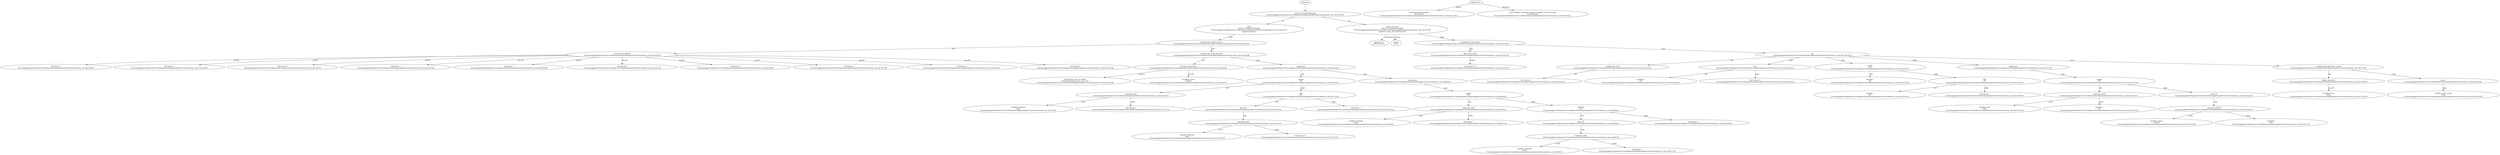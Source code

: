 strict digraph "/Users/yangpan/workspace/rust-workspace/ola-lang/examples/source/array/array_sort.ola" {
	contract [label="contract ArraySortExample\n/Users/yangpan/workspace/rust-workspace/ola-lang/examples/source/array/array_sort.ola:2:1-20:2"]
	main [label="main\ncontract: ArraySortExample\n/Users/yangpan/workspace/rust-workspace/ola-lang/examples/source/array/array_sort.ola:4:5-14\nsignature main()"]
	var_decl [label="variable decl u32[10] source\n/Users/yangpan/workspace/rust-workspace/ola-lang/examples/source/array/array_sort.ola:5:8-55"]
	array_literal [label="array literal: u32[10]\n/Users/yangpan/workspace/rust-workspace/ola-lang/examples/source/array/array_sort.ola:5:25-55"]
	number_literal [label="u32 literal: 3\n/Users/yangpan/workspace/rust-workspace/ola-lang/examples/source/array/array_sort.ola:5:26-27"]
	number_literal_6 [label="u32 literal: 4\n/Users/yangpan/workspace/rust-workspace/ola-lang/examples/source/array/array_sort.ola:5:29-30"]
	number_literal_7 [label="u32 literal: 5\n/Users/yangpan/workspace/rust-workspace/ola-lang/examples/source/array/array_sort.ola:5:32-33"]
	number_literal_8 [label="u32 literal: 1\n/Users/yangpan/workspace/rust-workspace/ola-lang/examples/source/array/array_sort.ola:5:35-36"]
	number_literal_9 [label="u32 literal: 7\n/Users/yangpan/workspace/rust-workspace/ola-lang/examples/source/array/array_sort.ola:5:38-39"]
	number_literal_10 [label="u32 literal: 9\n/Users/yangpan/workspace/rust-workspace/ola-lang/examples/source/array/array_sort.ola:5:41-42"]
	number_literal_11 [label="u32 literal: 0\n/Users/yangpan/workspace/rust-workspace/ola-lang/examples/source/array/array_sort.ola:5:44-45"]
	number_literal_12 [label="u32 literal: 2\n/Users/yangpan/workspace/rust-workspace/ola-lang/examples/source/array/array_sort.ola:5:47-48"]
	number_literal_13 [label="u32 literal: 8\n/Users/yangpan/workspace/rust-workspace/ola-lang/examples/source/array/array_sort.ola:5:50-51"]
	number_literal_14 [label="u32 literal: 6\n/Users/yangpan/workspace/rust-workspace/ola-lang/examples/source/array/array_sort.ola:5:53-54"]
	var_decl_15 [label="variable decl u32[] returned\n/Users/yangpan/workspace/rust-workspace/ola-lang/examples/source/array/array_sort.ola:6:8-48"]
	call_internal_function [label="call internal function\n/Users/yangpan/workspace/rust-workspace/ola-lang/examples/source/array/array_sort.ola:6:25-48"]
	internal_function [label="fn(u32[10])  returns (u32[])\nArraySortExample.array_sort_test\n/Users/yangpan/workspace/rust-workspace/ola-lang/examples/source/array/array_sort.ola:6:25-48"]
	variable [label="variable: source\nu32[10]\n/Users/yangpan/workspace/rust-workspace/ola-lang/examples/source/array/array_sort.ola:6:41-47"]
	expr [label="expression\n/Users/yangpan/workspace/rust-workspace/ola-lang/examples/source/array/array_sort.ola:7:8-24"]
	assign [label="assign\nu32\n/Users/yangpan/workspace/rust-workspace/ola-lang/examples/source/array/array_sort.ola:7:8-24"]
	subscript [label="subscript u32[]\n/Users/yangpan/workspace/rust-workspace/ola-lang/examples/source/array/array_sort.ola:7:8-19"]
	variable_22 [label="variable: returned\nu32[]\n/Users/yangpan/workspace/rust-workspace/ola-lang/examples/source/array/array_sort.ola:7:8-16"]
	number_literal_23 [label="u32 literal: 0\n/Users/yangpan/workspace/rust-workspace/ola-lang/examples/source/array/array_sort.ola:7:17-18"]
	add [label="add\nu32\n/Users/yangpan/workspace/rust-workspace/ola-lang/examples/source/array/array_sort.ola:7:8-24"]
	load [label="load u32\n/Users/yangpan/workspace/rust-workspace/ola-lang/examples/source/array/array_sort.ola:7:8-24"]
	subscript_26 [label="subscript u32[]\n/Users/yangpan/workspace/rust-workspace/ola-lang/examples/source/array/array_sort.ola:7:8-19"]
	variable_27 [label="variable: returned\nu32[]\n/Users/yangpan/workspace/rust-workspace/ola-lang/examples/source/array/array_sort.ola:7:8-16"]
	number_literal_28 [label="u32 literal: 0\n/Users/yangpan/workspace/rust-workspace/ola-lang/examples/source/array/array_sort.ola:7:17-18"]
	number_literal_29 [label="u32 literal: 1\n/Users/yangpan/workspace/rust-workspace/ola-lang/examples/source/array/array_sort.ola:7:23-24"]
	expr_30 [label="expression\n/Users/yangpan/workspace/rust-workspace/ola-lang/examples/source/array/array_sort.ola:8:8-24"]
	assign_31 [label="assign\nu32\n/Users/yangpan/workspace/rust-workspace/ola-lang/examples/source/array/array_sort.ola:8:8-24"]
	subscript_32 [label="subscript u32[]\n/Users/yangpan/workspace/rust-workspace/ola-lang/examples/source/array/array_sort.ola:8:8-19"]
	variable_33 [label="variable: returned\nu32[]\n/Users/yangpan/workspace/rust-workspace/ola-lang/examples/source/array/array_sort.ola:8:8-16"]
	number_literal_34 [label="u32 literal: 1\n/Users/yangpan/workspace/rust-workspace/ola-lang/examples/source/array/array_sort.ola:8:17-18"]
	subtract [label="subtract\nu32\n/Users/yangpan/workspace/rust-workspace/ola-lang/examples/source/array/array_sort.ola:8:8-24"]
	load_36 [label="load u32\n/Users/yangpan/workspace/rust-workspace/ola-lang/examples/source/array/array_sort.ola:8:8-24"]
	subscript_37 [label="subscript u32[]\n/Users/yangpan/workspace/rust-workspace/ola-lang/examples/source/array/array_sort.ola:8:8-19"]
	variable_38 [label="variable: returned\nu32[]\n/Users/yangpan/workspace/rust-workspace/ola-lang/examples/source/array/array_sort.ola:8:8-16"]
	number_literal_39 [label="u32 literal: 1\n/Users/yangpan/workspace/rust-workspace/ola-lang/examples/source/array/array_sort.ola:8:17-18"]
	number_literal_40 [label="u32 literal: 1\n/Users/yangpan/workspace/rust-workspace/ola-lang/examples/source/array/array_sort.ola:8:23-24"]
	array_sort_test [label="array_sort_test\ncontract: ArraySortExample\n/Users/yangpan/workspace/rust-workspace/ola-lang/examples/source/array/array_sort.ola:12:5-50\nsignature array_sort_test(u32[10])"]
	parameters [label="parameters\nu32[10] source"]
	returns [label="returns\nu32[] "]
	var_decl_44 [label="variable decl u32[] array\n/Users/yangpan/workspace/rust-workspace/ola-lang/examples/source/array/array_sort.ola:13:9-36"]
	alloc_array [label="alloc array u32[]\n/Users/yangpan/workspace/rust-workspace/ola-lang/examples/source/array/array_sort.ola:13:23-36"]
	number_literal_46 [label="u32 literal: 10\n/Users/yangpan/workspace/rust-workspace/ola-lang/examples/source/array/array_sort.ola:13:33-35"]
	for [label="for\n/Users/yangpan/workspace/rust-workspace/ola-lang/examples/source/array/array_sort.ola:14:9-16:10"]
	var_decl_48 [label="variable decl u32 i\n/Users/yangpan/workspace/rust-workspace/ola-lang/examples/source/array/array_sort.ola:14:14-23"]
	number_literal_49 [label="u32 literal: 0\n/Users/yangpan/workspace/rust-workspace/ola-lang/examples/source/array/array_sort.ola:14:22-23"]
	less [label="less\n/Users/yangpan/workspace/rust-workspace/ola-lang/examples/source/array/array_sort.ola:14:25-31"]
	variable_51 [label="variable: i\nu32\n/Users/yangpan/workspace/rust-workspace/ola-lang/examples/source/array/array_sort.ola:14:25-26"]
	number_literal_52 [label="u32 literal: 10\n/Users/yangpan/workspace/rust-workspace/ola-lang/examples/source/array/array_sort.ola:14:29-31"]
	assign_53 [label="assign\nvoid\n/Users/yangpan/workspace/rust-workspace/ola-lang/examples/source/array/array_sort.ola:14:33-39"]
	variable_54 [label="variable: i\nu32\n/Users/yangpan/workspace/rust-workspace/ola-lang/examples/source/array/array_sort.ola:14:33-34"]
	add_55 [label="add\nu32\n/Users/yangpan/workspace/rust-workspace/ola-lang/examples/source/array/array_sort.ola:14:33-39"]
	variable_56 [label="variable: i\nu32\n/Users/yangpan/workspace/rust-workspace/ola-lang/examples/source/array/array_sort.ola:14:33-34"]
	number_literal_57 [label="u32 literal: 1\n/Users/yangpan/workspace/rust-workspace/ola-lang/examples/source/array/array_sort.ola:14:38-39"]
	expr_58 [label="expression\n/Users/yangpan/workspace/rust-workspace/ola-lang/examples/source/array/array_sort.ola:15:13-33"]
	assign_59 [label="assign\nu32\n/Users/yangpan/workspace/rust-workspace/ola-lang/examples/source/array/array_sort.ola:15:13-33"]
	subscript_60 [label="subscript u32[]\n/Users/yangpan/workspace/rust-workspace/ola-lang/examples/source/array/array_sort.ola:15:13-21"]
	variable_61 [label="variable: array\nu32[]\n/Users/yangpan/workspace/rust-workspace/ola-lang/examples/source/array/array_sort.ola:15:13-18"]
	variable_62 [label="variable: i\nu32\n/Users/yangpan/workspace/rust-workspace/ola-lang/examples/source/array/array_sort.ola:15:19-20"]
	load_63 [label="load u32\n/Users/yangpan/workspace/rust-workspace/ola-lang/examples/source/array/array_sort.ola:15:24-33"]
	subscript_64 [label="subscript u32[10]\n/Users/yangpan/workspace/rust-workspace/ola-lang/examples/source/array/array_sort.ola:15:24-33"]
	variable_65 [label="variable: source\nu32[10]\n/Users/yangpan/workspace/rust-workspace/ola-lang/examples/source/array/array_sort.ola:15:24-30"]
	variable_66 [label="variable: i\nu32\n/Users/yangpan/workspace/rust-workspace/ola-lang/examples/source/array/array_sort.ola:15:31-32"]
	var_decl_67 [label="variable decl u32[] array_sorted\n/Users/yangpan/workspace/rust-workspace/ola-lang/examples/source/array/array_sort.ola:17:9-51"]
	libfunc [label="libfunc ArraySort\n/Users/yangpan/workspace/rust-workspace/ola-lang/examples/source/array/array_sort.ola:17:30-44"]
	variable_69 [label="variable: array\nu32[]\n/Users/yangpan/workspace/rust-workspace/ola-lang/examples/source/array/array_sort.ola:17:45-50"]
	return [label="return\n/Users/yangpan/workspace/rust-workspace/ola-lang/examples/source/array/array_sort.ola:18:9-28"]
	variable_71 [label="variable: array_sorted\nu32[]\n/Users/yangpan/workspace/rust-workspace/ola-lang/examples/source/array/array_sort.ola:18:16-28"]
	diagnostic [label="found ArraySortExample \nlevel Debug\n/Users/yangpan/workspace/rust-workspace/ola-lang/examples/source/array/array_sort.ola:2:1-20:2"]
	diagnostic_74 [label="local variable 'returned' has been assigned, but never read\nlevel Warning\n/Users/yangpan/workspace/rust-workspace/ola-lang/examples/source/array/array_sort.ola:6:14-22"]
	contracts -> contract
	contract -> main [label="fn"]
	main -> var_decl [label="body"]
	var_decl -> array_literal [label="init"]
	array_literal -> number_literal [label="arg #0"]
	array_literal -> number_literal_6 [label="arg #1"]
	array_literal -> number_literal_7 [label="arg #2"]
	array_literal -> number_literal_8 [label="arg #3"]
	array_literal -> number_literal_9 [label="arg #4"]
	array_literal -> number_literal_10 [label="arg #5"]
	array_literal -> number_literal_11 [label="arg #6"]
	array_literal -> number_literal_12 [label="arg #7"]
	array_literal -> number_literal_13 [label="arg #8"]
	array_literal -> number_literal_14 [label="arg #9"]
	var_decl -> var_decl_15 [label="next"]
	var_decl_15 -> call_internal_function [label="init"]
	call_internal_function -> internal_function [label="function"]
	call_internal_function -> variable [label="arg #0"]
	var_decl_15 -> expr [label="next"]
	expr -> assign [label="expr"]
	assign -> subscript [label="left"]
	subscript -> variable_22 [label="array"]
	subscript -> number_literal_23 [label="index"]
	assign -> add [label="right"]
	add -> load [label="left"]
	load -> subscript_26 [label="expr"]
	subscript_26 -> variable_27 [label="array"]
	subscript_26 -> number_literal_28 [label="index"]
	add -> number_literal_29 [label="right"]
	expr -> expr_30 [label="next"]
	expr_30 -> assign_31 [label="expr"]
	assign_31 -> subscript_32 [label="left"]
	subscript_32 -> variable_33 [label="array"]
	subscript_32 -> number_literal_34 [label="index"]
	assign_31 -> subtract [label="right"]
	subtract -> load_36 [label="left"]
	load_36 -> subscript_37 [label="expr"]
	subscript_37 -> variable_38 [label="array"]
	subscript_37 -> number_literal_39 [label="index"]
	subtract -> number_literal_40 [label="right"]
	contract -> array_sort_test [label="fn"]
	array_sort_test -> parameters [label="parameters"]
	array_sort_test -> returns [label="returns"]
	array_sort_test -> var_decl_44 [label="body"]
	var_decl_44 -> alloc_array [label="init"]
	alloc_array -> number_literal_46 [label="length"]
	var_decl_44 -> for [label="next"]
	for -> var_decl_48 [label="init"]
	var_decl_48 -> number_literal_49 [label="init"]
	for -> less [label="cond"]
	less -> variable_51 [label="left"]
	less -> number_literal_52 [label="right"]
	for -> assign_53 [label="next"]
	assign_53 -> variable_54 [label="left"]
	assign_53 -> add_55 [label="right"]
	add_55 -> variable_56 [label="left"]
	add_55 -> number_literal_57 [label="right"]
	for -> expr_58 [label="body"]
	expr_58 -> assign_59 [label="expr"]
	assign_59 -> subscript_60 [label="left"]
	subscript_60 -> variable_61 [label="array"]
	subscript_60 -> variable_62 [label="index"]
	assign_59 -> load_63 [label="right"]
	load_63 -> subscript_64 [label="expr"]
	subscript_64 -> variable_65 [label="array"]
	subscript_64 -> variable_66 [label="index"]
	for -> var_decl_67 [label="next"]
	var_decl_67 -> libfunc [label="init"]
	libfunc -> variable_69 [label="arg #0"]
	var_decl_67 -> return [label="next"]
	return -> variable_71 [label="expr"]
	diagnostics -> diagnostic [label="Debug"]
	diagnostics -> diagnostic_74 [label="Warning"]
}
